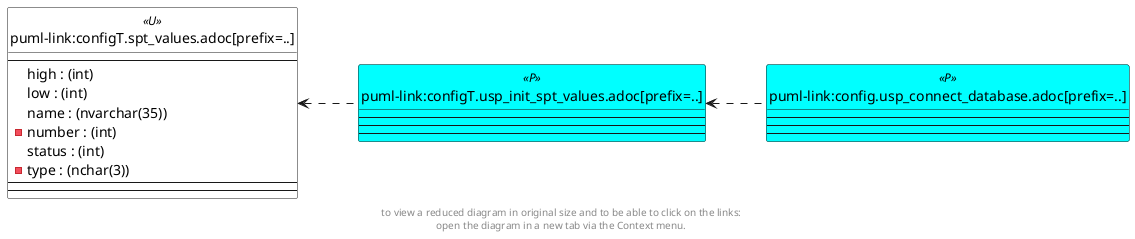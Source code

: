 @startuml
left to right direction
'top to bottom direction
hide circle
'avoide "." issues:
set namespaceSeparator none


skinparam class {
  BackgroundColor White
  BackgroundColor<<FN>> Yellow
  BackgroundColor<<FS>> Yellow
  BackgroundColor<<FT>> LightGray
  BackgroundColor<<IF>> Yellow
  BackgroundColor<<IS>> Yellow
  BackgroundColor<<P>> Aqua
  BackgroundColor<<PC>> Aqua
  BackgroundColor<<SN>> Yellow
  BackgroundColor<<SO>> SlateBlue
  BackgroundColor<<TF>> LightGray
  BackgroundColor<<TR>> Tomato
  BackgroundColor<<U>> White
  BackgroundColor<<V>> WhiteSmoke
  BackgroundColor<<X>> Aqua
}


entity "puml-link:config.usp_connect_database.adoc[prefix=..]" as config.usp_connect_database << P >> {
  --
  --
  --
}

entity "puml-link:configT.spt_values.adoc[prefix=..]" as configT.spt_values << U >> {
  --
  high : (int)
  low : (int)
  name : (nvarchar(35))
  - number : (int)
  status : (int)
  - type : (nchar(3))
  --
  --
}

entity "puml-link:configT.usp_init_spt_values.adoc[prefix=..]" as configT.usp_init_spt_values << P >> {
  --
  --
  --
}

configT.spt_values <.. configT.usp_init_spt_values
configT.usp_init_spt_values <.. config.usp_connect_database

footer
to view a reduced diagram in original size and to be able to click on the links:
open the diagram in a new tab via the Context menu.
end footer

@enduml

